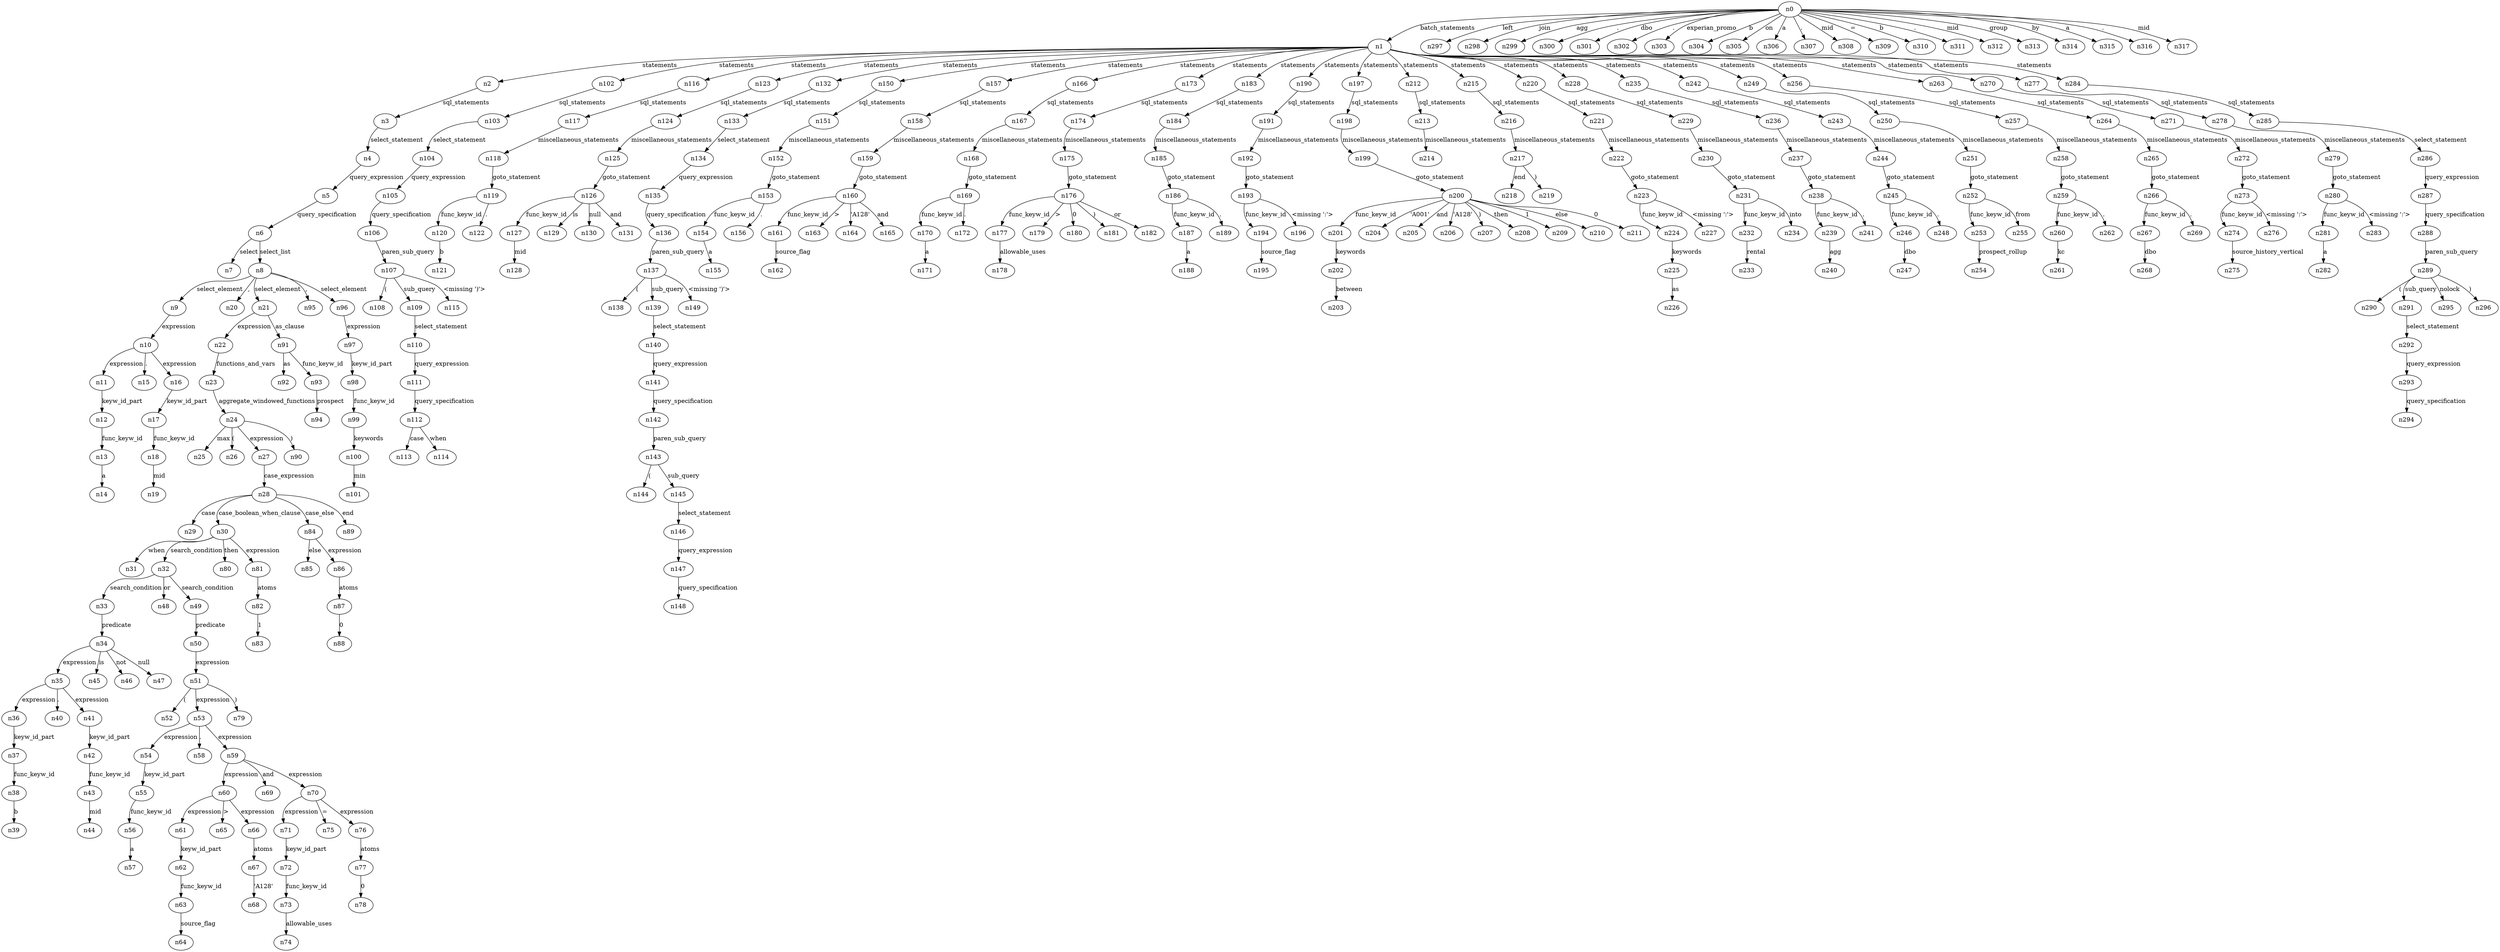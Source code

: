 digraph ParseTree {
  n0 -> n1 [label="batch_statements"];
  n1 -> n2 [label="statements"];
  n2 -> n3 [label="sql_statements"];
  n3 -> n4 [label="select_statement"];
  n4 -> n5 [label="query_expression"];
  n5 -> n6 [label="query_specification"];
  n6 -> n7 [label="select"];
  n6 -> n8 [label="select_list"];
  n8 -> n9 [label="select_element"];
  n9 -> n10 [label="expression"];
  n10 -> n11 [label="expression"];
  n11 -> n12 [label="keyw_id_part"];
  n12 -> n13 [label="func_keyw_id"];
  n13 -> n14 [label="a"];
  n10 -> n15 [label="."];
  n10 -> n16 [label="expression"];
  n16 -> n17 [label="keyw_id_part"];
  n17 -> n18 [label="func_keyw_id"];
  n18 -> n19 [label="mid"];
  n8 -> n20 [label=","];
  n8 -> n21 [label="select_element"];
  n21 -> n22 [label="expression"];
  n22 -> n23 [label="functions_and_vars"];
  n23 -> n24 [label="aggregate_windowed_functions"];
  n24 -> n25 [label="max"];
  n24 -> n26 [label="("];
  n24 -> n27 [label="expression"];
  n27 -> n28 [label="case_expression"];
  n28 -> n29 [label="case"];
  n28 -> n30 [label="case_boolean_when_clause"];
  n30 -> n31 [label="when"];
  n30 -> n32 [label="search_condition"];
  n32 -> n33 [label="search_condition"];
  n33 -> n34 [label="predicate"];
  n34 -> n35 [label="expression"];
  n35 -> n36 [label="expression"];
  n36 -> n37 [label="keyw_id_part"];
  n37 -> n38 [label="func_keyw_id"];
  n38 -> n39 [label="b"];
  n35 -> n40 [label="."];
  n35 -> n41 [label="expression"];
  n41 -> n42 [label="keyw_id_part"];
  n42 -> n43 [label="func_keyw_id"];
  n43 -> n44 [label="mid"];
  n34 -> n45 [label="is"];
  n34 -> n46 [label="not"];
  n34 -> n47 [label="null"];
  n32 -> n48 [label="or"];
  n32 -> n49 [label="search_condition"];
  n49 -> n50 [label="predicate"];
  n50 -> n51 [label="expression"];
  n51 -> n52 [label="("];
  n51 -> n53 [label="expression"];
  n53 -> n54 [label="expression"];
  n54 -> n55 [label="keyw_id_part"];
  n55 -> n56 [label="func_keyw_id"];
  n56 -> n57 [label="a"];
  n53 -> n58 [label="."];
  n53 -> n59 [label="expression"];
  n59 -> n60 [label="expression"];
  n60 -> n61 [label="expression"];
  n61 -> n62 [label="keyw_id_part"];
  n62 -> n63 [label="func_keyw_id"];
  n63 -> n64 [label="source_flag"];
  n60 -> n65 [label=">"];
  n60 -> n66 [label="expression"];
  n66 -> n67 [label="atoms"];
  n67 -> n68 [label="'A128'"];
  n59 -> n69 [label="and"];
  n59 -> n70 [label="expression"];
  n70 -> n71 [label="expression"];
  n71 -> n72 [label="keyw_id_part"];
  n72 -> n73 [label="func_keyw_id"];
  n73 -> n74 [label="allowable_uses"];
  n70 -> n75 [label="="];
  n70 -> n76 [label="expression"];
  n76 -> n77 [label="atoms"];
  n77 -> n78 [label="0"];
  n51 -> n79 [label=")"];
  n30 -> n80 [label="then"];
  n30 -> n81 [label="expression"];
  n81 -> n82 [label="atoms"];
  n82 -> n83 [label="1"];
  n28 -> n84 [label="case_else"];
  n84 -> n85 [label="else"];
  n84 -> n86 [label="expression"];
  n86 -> n87 [label="atoms"];
  n87 -> n88 [label="0"];
  n28 -> n89 [label="end"];
  n24 -> n90 [label=")"];
  n21 -> n91 [label="as_clause"];
  n91 -> n92 [label="as"];
  n91 -> n93 [label="func_keyw_id"];
  n93 -> n94 [label="prospect"];
  n8 -> n95 [label=","];
  n8 -> n96 [label="select_element"];
  n96 -> n97 [label="expression"];
  n97 -> n98 [label="keyw_id_part"];
  n98 -> n99 [label="func_keyw_id"];
  n99 -> n100 [label="keywords"];
  n100 -> n101 [label="min"];
  n1 -> n102 [label="statements"];
  n102 -> n103 [label="sql_statements"];
  n103 -> n104 [label="select_statement"];
  n104 -> n105 [label="query_expression"];
  n105 -> n106 [label="query_specification"];
  n106 -> n107 [label="paren_sub_query"];
  n107 -> n108 [label="("];
  n107 -> n109 [label="sub_query"];
  n109 -> n110 [label="select_statement"];
  n110 -> n111 [label="query_expression"];
  n111 -> n112 [label="query_specification"];
  n112 -> n113 [label="case"];
  n112 -> n114 [label="when"];
  n107 -> n115 [label="<missing ')'>"];
  n1 -> n116 [label="statements"];
  n116 -> n117 [label="sql_statements"];
  n117 -> n118 [label="miscellaneous_statements"];
  n118 -> n119 [label="goto_statement"];
  n119 -> n120 [label="func_keyw_id"];
  n120 -> n121 [label="b"];
  n119 -> n122 [label="."];
  n1 -> n123 [label="statements"];
  n123 -> n124 [label="sql_statements"];
  n124 -> n125 [label="miscellaneous_statements"];
  n125 -> n126 [label="goto_statement"];
  n126 -> n127 [label="func_keyw_id"];
  n127 -> n128 [label="mid"];
  n126 -> n129 [label="is"];
  n126 -> n130 [label="null"];
  n126 -> n131 [label="and"];
  n1 -> n132 [label="statements"];
  n132 -> n133 [label="sql_statements"];
  n133 -> n134 [label="select_statement"];
  n134 -> n135 [label="query_expression"];
  n135 -> n136 [label="query_specification"];
  n136 -> n137 [label="paren_sub_query"];
  n137 -> n138 [label="("];
  n137 -> n139 [label="sub_query"];
  n139 -> n140 [label="select_statement"];
  n140 -> n141 [label="query_expression"];
  n141 -> n142 [label="query_specification"];
  n142 -> n143 [label="paren_sub_query"];
  n143 -> n144 [label="("];
  n143 -> n145 [label="sub_query"];
  n145 -> n146 [label="select_statement"];
  n146 -> n147 [label="query_expression"];
  n147 -> n148 [label="query_specification"];
  n137 -> n149 [label="<missing ')'>"];
  n1 -> n150 [label="statements"];
  n150 -> n151 [label="sql_statements"];
  n151 -> n152 [label="miscellaneous_statements"];
  n152 -> n153 [label="goto_statement"];
  n153 -> n154 [label="func_keyw_id"];
  n154 -> n155 [label="a"];
  n153 -> n156 [label="."];
  n1 -> n157 [label="statements"];
  n157 -> n158 [label="sql_statements"];
  n158 -> n159 [label="miscellaneous_statements"];
  n159 -> n160 [label="goto_statement"];
  n160 -> n161 [label="func_keyw_id"];
  n161 -> n162 [label="source_flag"];
  n160 -> n163 [label=">"];
  n160 -> n164 [label="'A128'"];
  n160 -> n165 [label="and"];
  n1 -> n166 [label="statements"];
  n166 -> n167 [label="sql_statements"];
  n167 -> n168 [label="miscellaneous_statements"];
  n168 -> n169 [label="goto_statement"];
  n169 -> n170 [label="func_keyw_id"];
  n170 -> n171 [label="a"];
  n169 -> n172 [label="."];
  n1 -> n173 [label="statements"];
  n173 -> n174 [label="sql_statements"];
  n174 -> n175 [label="miscellaneous_statements"];
  n175 -> n176 [label="goto_statement"];
  n176 -> n177 [label="func_keyw_id"];
  n177 -> n178 [label="allowable_uses"];
  n176 -> n179 [label=">"];
  n176 -> n180 [label="0"];
  n176 -> n181 [label=")"];
  n176 -> n182 [label="or"];
  n1 -> n183 [label="statements"];
  n183 -> n184 [label="sql_statements"];
  n184 -> n185 [label="miscellaneous_statements"];
  n185 -> n186 [label="goto_statement"];
  n186 -> n187 [label="func_keyw_id"];
  n187 -> n188 [label="a"];
  n186 -> n189 [label="."];
  n1 -> n190 [label="statements"];
  n190 -> n191 [label="sql_statements"];
  n191 -> n192 [label="miscellaneous_statements"];
  n192 -> n193 [label="goto_statement"];
  n193 -> n194 [label="func_keyw_id"];
  n194 -> n195 [label="source_flag"];
  n193 -> n196 [label="<missing ':'>"];
  n1 -> n197 [label="statements"];
  n197 -> n198 [label="sql_statements"];
  n198 -> n199 [label="miscellaneous_statements"];
  n199 -> n200 [label="goto_statement"];
  n200 -> n201 [label="func_keyw_id"];
  n201 -> n202 [label="keywords"];
  n202 -> n203 [label="between"];
  n200 -> n204 [label="'A001'"];
  n200 -> n205 [label="and"];
  n200 -> n206 [label="'A128'"];
  n200 -> n207 [label=")"];
  n200 -> n208 [label="then"];
  n200 -> n209 [label="1"];
  n200 -> n210 [label="else"];
  n200 -> n211 [label="0"];
  n1 -> n212 [label="statements"];
  n212 -> n213 [label="sql_statements"];
  n213 -> n214 [label="miscellaneous_statements"];
  n1 -> n215 [label="statements"];
  n215 -> n216 [label="sql_statements"];
  n216 -> n217 [label="miscellaneous_statements"];
  n217 -> n218 [label="end"];
  n217 -> n219 [label=")"];
  n1 -> n220 [label="statements"];
  n220 -> n221 [label="sql_statements"];
  n221 -> n222 [label="miscellaneous_statements"];
  n222 -> n223 [label="goto_statement"];
  n223 -> n224 [label="func_keyw_id"];
  n224 -> n225 [label="keywords"];
  n225 -> n226 [label="as"];
  n223 -> n227 [label="<missing ':'>"];
  n1 -> n228 [label="statements"];
  n228 -> n229 [label="sql_statements"];
  n229 -> n230 [label="miscellaneous_statements"];
  n230 -> n231 [label="goto_statement"];
  n231 -> n232 [label="func_keyw_id"];
  n232 -> n233 [label="rental"];
  n231 -> n234 [label="into"];
  n1 -> n235 [label="statements"];
  n235 -> n236 [label="sql_statements"];
  n236 -> n237 [label="miscellaneous_statements"];
  n237 -> n238 [label="goto_statement"];
  n238 -> n239 [label="func_keyw_id"];
  n239 -> n240 [label="agg"];
  n238 -> n241 [label="."];
  n1 -> n242 [label="statements"];
  n242 -> n243 [label="sql_statements"];
  n243 -> n244 [label="miscellaneous_statements"];
  n244 -> n245 [label="goto_statement"];
  n245 -> n246 [label="func_keyw_id"];
  n246 -> n247 [label="dbo"];
  n245 -> n248 [label="."];
  n1 -> n249 [label="statements"];
  n249 -> n250 [label="sql_statements"];
  n250 -> n251 [label="miscellaneous_statements"];
  n251 -> n252 [label="goto_statement"];
  n252 -> n253 [label="func_keyw_id"];
  n253 -> n254 [label="prospect_rollup"];
  n252 -> n255 [label="from"];
  n1 -> n256 [label="statements"];
  n256 -> n257 [label="sql_statements"];
  n257 -> n258 [label="miscellaneous_statements"];
  n258 -> n259 [label="goto_statement"];
  n259 -> n260 [label="func_keyw_id"];
  n260 -> n261 [label="kc"];
  n259 -> n262 [label="."];
  n1 -> n263 [label="statements"];
  n263 -> n264 [label="sql_statements"];
  n264 -> n265 [label="miscellaneous_statements"];
  n265 -> n266 [label="goto_statement"];
  n266 -> n267 [label="func_keyw_id"];
  n267 -> n268 [label="dbo"];
  n266 -> n269 [label="."];
  n1 -> n270 [label="statements"];
  n270 -> n271 [label="sql_statements"];
  n271 -> n272 [label="miscellaneous_statements"];
  n272 -> n273 [label="goto_statement"];
  n273 -> n274 [label="func_keyw_id"];
  n274 -> n275 [label="source_history_vertical"];
  n273 -> n276 [label="<missing ':'>"];
  n1 -> n277 [label="statements"];
  n277 -> n278 [label="sql_statements"];
  n278 -> n279 [label="miscellaneous_statements"];
  n279 -> n280 [label="goto_statement"];
  n280 -> n281 [label="func_keyw_id"];
  n281 -> n282 [label="a"];
  n280 -> n283 [label="<missing ':'>"];
  n1 -> n284 [label="statements"];
  n284 -> n285 [label="sql_statements"];
  n285 -> n286 [label="select_statement"];
  n286 -> n287 [label="query_expression"];
  n287 -> n288 [label="query_specification"];
  n288 -> n289 [label="paren_sub_query"];
  n289 -> n290 [label="("];
  n289 -> n291 [label="sub_query"];
  n291 -> n292 [label="select_statement"];
  n292 -> n293 [label="query_expression"];
  n293 -> n294 [label="query_specification"];
  n289 -> n295 [label="nolock"];
  n289 -> n296 [label=")"];
  n0 -> n297 [label="left"];
  n0 -> n298 [label="join"];
  n0 -> n299 [label="agg"];
  n0 -> n300 [label="."];
  n0 -> n301 [label="dbo"];
  n0 -> n302 [label="."];
  n0 -> n303 [label="experian_promo"];
  n0 -> n304 [label="b"];
  n0 -> n305 [label="on"];
  n0 -> n306 [label="a"];
  n0 -> n307 [label="."];
  n0 -> n308 [label="mid"];
  n0 -> n309 [label="="];
  n0 -> n310 [label="b"];
  n0 -> n311 [label="."];
  n0 -> n312 [label="mid"];
  n0 -> n313 [label="group"];
  n0 -> n314 [label="by"];
  n0 -> n315 [label="a"];
  n0 -> n316 [label="."];
  n0 -> n317 [label="mid"];
}